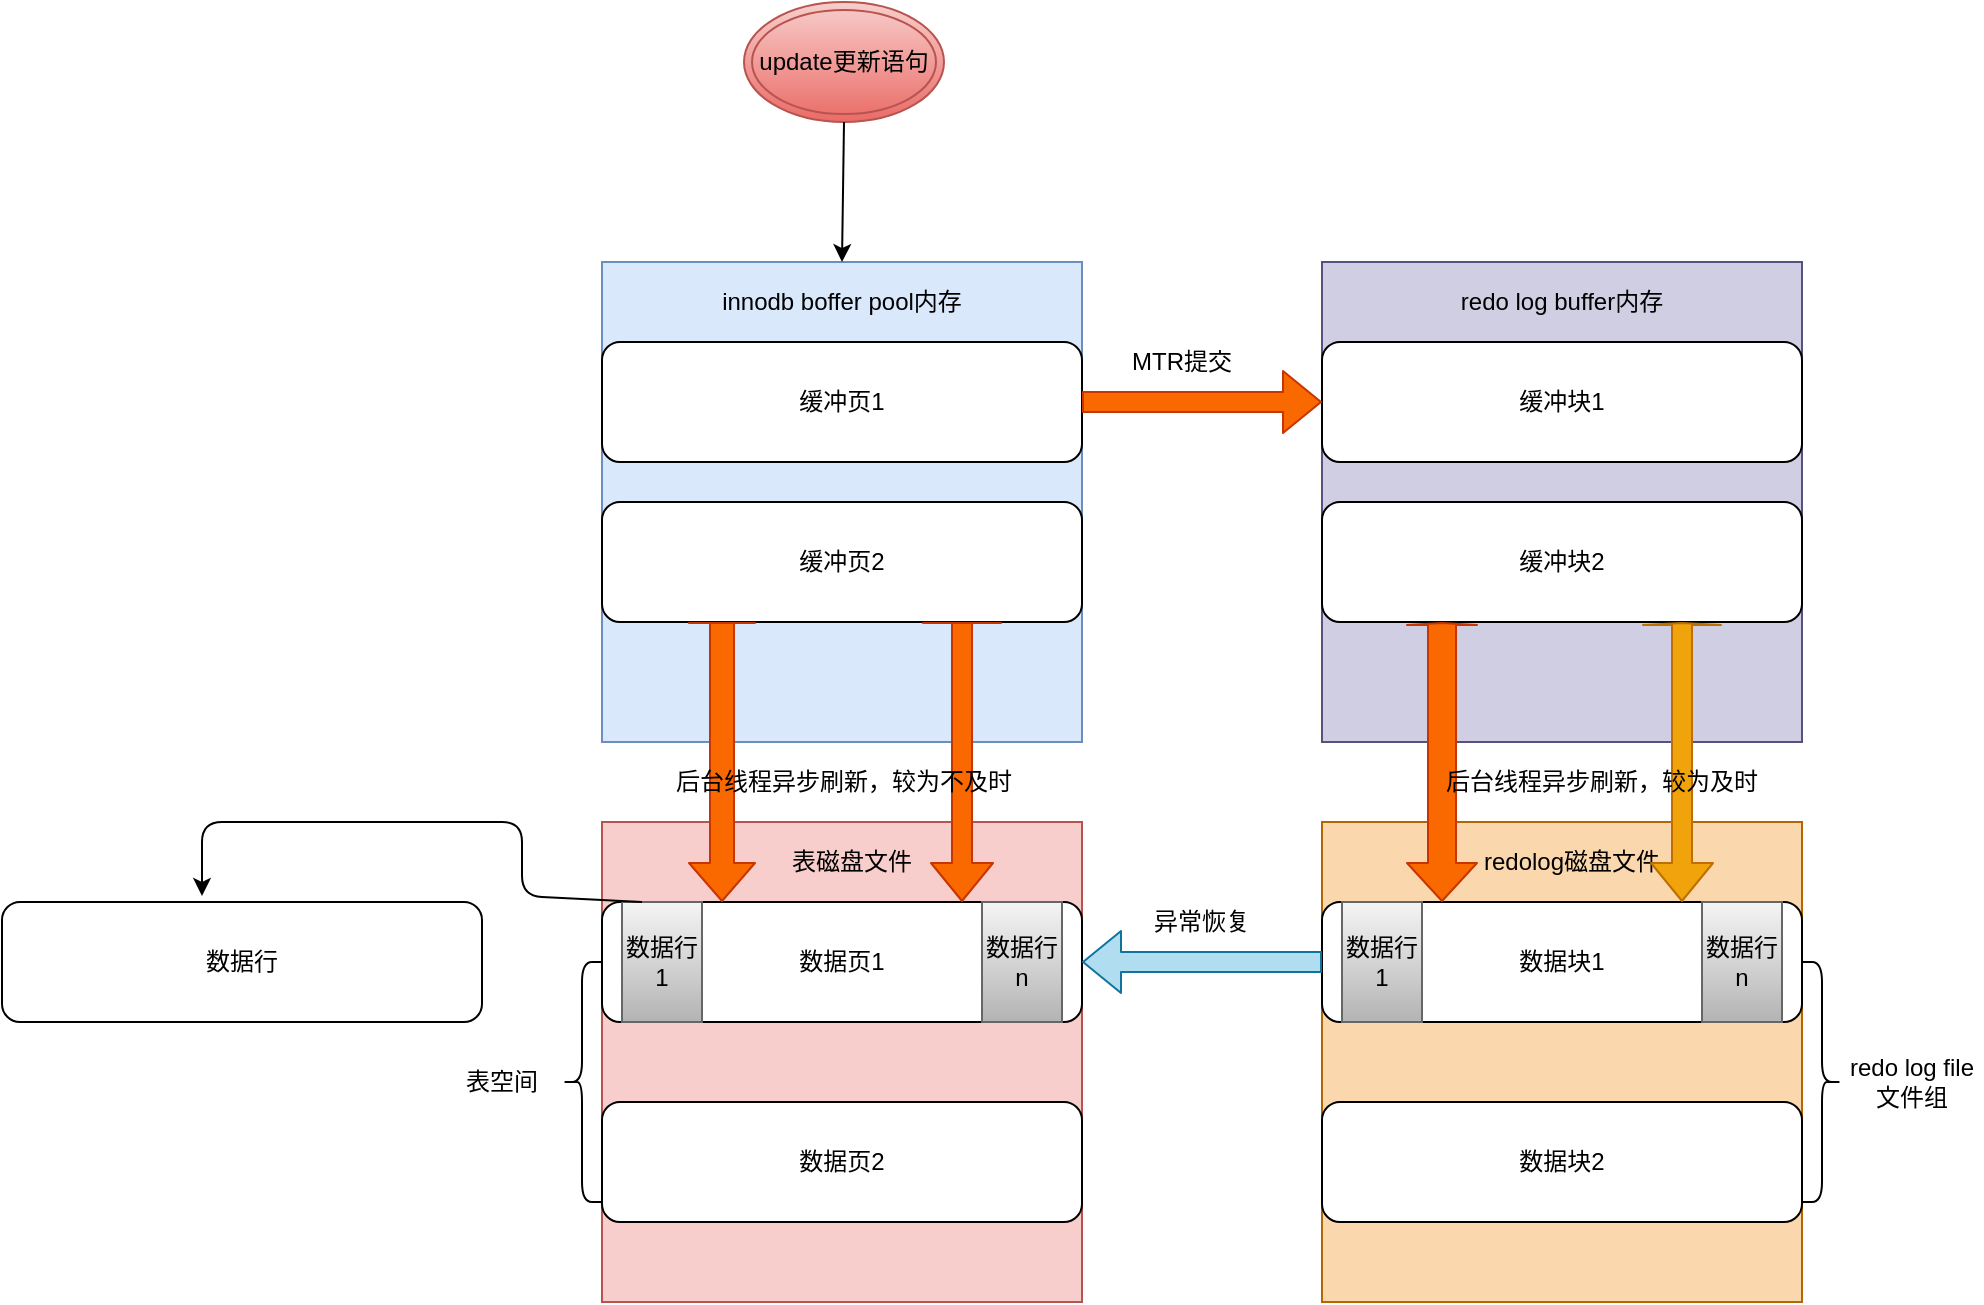 <mxfile version="14.8.6" type="github">
  <diagram id="1UGfSIZUDwF0RM6fDKGw" name="Page-1">
    <mxGraphModel dx="2249" dy="762" grid="1" gridSize="10" guides="1" tooltips="1" connect="1" arrows="1" fold="1" page="1" pageScale="1" pageWidth="827" pageHeight="1169" math="0" shadow="0">
      <root>
        <mxCell id="0" />
        <mxCell id="1" parent="0" />
        <mxCell id="xRVCFaqXsWq_xzEo-EkV-8" value="" style="rounded=0;whiteSpace=wrap;html=1;fillColor=#f8cecc;strokeColor=#b85450;" vertex="1" parent="1">
          <mxGeometry x="120" y="440" width="240" height="240" as="geometry" />
        </mxCell>
        <mxCell id="xRVCFaqXsWq_xzEo-EkV-2" value="update更新语句" style="ellipse;shape=doubleEllipse;whiteSpace=wrap;html=1;gradientColor=#ea6b66;fillColor=#f8cecc;strokeColor=#b85450;" vertex="1" parent="1">
          <mxGeometry x="191" y="30" width="100" height="60" as="geometry" />
        </mxCell>
        <mxCell id="xRVCFaqXsWq_xzEo-EkV-3" value="" style="rounded=0;whiteSpace=wrap;html=1;fillColor=#dae8fc;strokeColor=#6c8ebf;" vertex="1" parent="1">
          <mxGeometry x="120" y="160" width="240" height="240" as="geometry" />
        </mxCell>
        <mxCell id="xRVCFaqXsWq_xzEo-EkV-4" value="innodb boffer pool内存" style="text;html=1;strokeColor=none;fillColor=none;align=center;verticalAlign=middle;whiteSpace=wrap;rounded=0;" vertex="1" parent="1">
          <mxGeometry x="170" y="170" width="140" height="20" as="geometry" />
        </mxCell>
        <mxCell id="xRVCFaqXsWq_xzEo-EkV-5" value="数据行" style="rounded=1;whiteSpace=wrap;html=1;" vertex="1" parent="1">
          <mxGeometry x="-180" y="480" width="240" height="60" as="geometry" />
        </mxCell>
        <mxCell id="xRVCFaqXsWq_xzEo-EkV-6" value="数据页1" style="rounded=1;whiteSpace=wrap;html=1;" vertex="1" parent="1">
          <mxGeometry x="120" y="480" width="240" height="60" as="geometry" />
        </mxCell>
        <mxCell id="xRVCFaqXsWq_xzEo-EkV-9" value="表磁盘文件" style="text;html=1;strokeColor=none;fillColor=none;align=center;verticalAlign=middle;whiteSpace=wrap;rounded=0;" vertex="1" parent="1">
          <mxGeometry x="200" y="450" width="90" height="20" as="geometry" />
        </mxCell>
        <mxCell id="xRVCFaqXsWq_xzEo-EkV-10" value="缓冲页1" style="rounded=1;whiteSpace=wrap;html=1;" vertex="1" parent="1">
          <mxGeometry x="120" y="200" width="240" height="60" as="geometry" />
        </mxCell>
        <mxCell id="xRVCFaqXsWq_xzEo-EkV-11" value="数据行1" style="rounded=0;whiteSpace=wrap;html=1;gradientColor=#b3b3b3;fillColor=#f5f5f5;strokeColor=#666666;" vertex="1" parent="1">
          <mxGeometry x="130" y="480" width="40" height="60" as="geometry" />
        </mxCell>
        <mxCell id="xRVCFaqXsWq_xzEo-EkV-14" value="数据行n" style="rounded=0;whiteSpace=wrap;html=1;gradientColor=#b3b3b3;fillColor=#f5f5f5;strokeColor=#666666;" vertex="1" parent="1">
          <mxGeometry x="310" y="480" width="40" height="60" as="geometry" />
        </mxCell>
        <mxCell id="xRVCFaqXsWq_xzEo-EkV-15" value="" style="endArrow=classic;html=1;exitX=0.25;exitY=0;exitDx=0;exitDy=0;" edge="1" parent="1" source="xRVCFaqXsWq_xzEo-EkV-11">
          <mxGeometry width="50" height="50" relative="1" as="geometry">
            <mxPoint x="390" y="610" as="sourcePoint" />
            <mxPoint x="-80" y="477" as="targetPoint" />
            <Array as="points">
              <mxPoint x="80" y="477" />
              <mxPoint x="80" y="440" />
              <mxPoint x="30" y="440" />
              <mxPoint x="-80" y="440" />
            </Array>
          </mxGeometry>
        </mxCell>
        <mxCell id="xRVCFaqXsWq_xzEo-EkV-16" value="缓冲页2" style="rounded=1;whiteSpace=wrap;html=1;" vertex="1" parent="1">
          <mxGeometry x="120" y="280" width="240" height="60" as="geometry" />
        </mxCell>
        <mxCell id="xRVCFaqXsWq_xzEo-EkV-17" value="数据页2" style="rounded=1;whiteSpace=wrap;html=1;" vertex="1" parent="1">
          <mxGeometry x="120" y="580" width="240" height="60" as="geometry" />
        </mxCell>
        <mxCell id="xRVCFaqXsWq_xzEo-EkV-18" value="" style="shape=flexArrow;endArrow=classic;startArrow=classic;html=1;entryX=0.25;entryY=1;entryDx=0;entryDy=0;width=12;endSize=-0.33;fillColor=#fa6800;strokeColor=#C73500;" edge="1" parent="1" target="xRVCFaqXsWq_xzEo-EkV-16">
          <mxGeometry width="100" height="100" relative="1" as="geometry">
            <mxPoint x="180" y="480" as="sourcePoint" />
            <mxPoint x="600" y="410" as="targetPoint" />
          </mxGeometry>
        </mxCell>
        <mxCell id="xRVCFaqXsWq_xzEo-EkV-19" value="" style="shape=flexArrow;endArrow=classic;startArrow=classic;html=1;entryX=0.25;entryY=1;entryDx=0;entryDy=0;endWidth=28;endSize=-0.33;fillColor=#fa6800;strokeColor=#C73500;" edge="1" parent="1">
          <mxGeometry width="100" height="100" relative="1" as="geometry">
            <mxPoint x="300" y="480" as="sourcePoint" />
            <mxPoint x="300" y="340" as="targetPoint" />
          </mxGeometry>
        </mxCell>
        <mxCell id="xRVCFaqXsWq_xzEo-EkV-20" value="" style="shape=curlyBracket;whiteSpace=wrap;html=1;rounded=1;" vertex="1" parent="1">
          <mxGeometry x="100" y="510" width="20" height="120" as="geometry" />
        </mxCell>
        <mxCell id="xRVCFaqXsWq_xzEo-EkV-21" value="表空间" style="text;html=1;strokeColor=none;fillColor=none;align=center;verticalAlign=middle;whiteSpace=wrap;rounded=0;" vertex="1" parent="1">
          <mxGeometry x="50" y="560" width="40" height="20" as="geometry" />
        </mxCell>
        <mxCell id="xRVCFaqXsWq_xzEo-EkV-22" value="后台线程异步刷新，较为不及时" style="text;html=1;strokeColor=none;fillColor=none;align=center;verticalAlign=middle;whiteSpace=wrap;rounded=0;" vertex="1" parent="1">
          <mxGeometry x="151" y="410" width="180" height="20" as="geometry" />
        </mxCell>
        <mxCell id="xRVCFaqXsWq_xzEo-EkV-23" value="" style="rounded=0;whiteSpace=wrap;html=1;fillColor=#d0cee2;strokeColor=#56517e;" vertex="1" parent="1">
          <mxGeometry x="480" y="160" width="240" height="240" as="geometry" />
        </mxCell>
        <mxCell id="xRVCFaqXsWq_xzEo-EkV-24" value="redo log buffer内存" style="text;html=1;strokeColor=none;fillColor=none;align=center;verticalAlign=middle;whiteSpace=wrap;rounded=0;" vertex="1" parent="1">
          <mxGeometry x="530" y="170" width="140" height="20" as="geometry" />
        </mxCell>
        <mxCell id="xRVCFaqXsWq_xzEo-EkV-25" value="缓冲块1" style="rounded=1;whiteSpace=wrap;html=1;" vertex="1" parent="1">
          <mxGeometry x="480" y="200" width="240" height="60" as="geometry" />
        </mxCell>
        <mxCell id="xRVCFaqXsWq_xzEo-EkV-26" value="缓冲块2" style="rounded=1;whiteSpace=wrap;html=1;" vertex="1" parent="1">
          <mxGeometry x="480" y="280" width="240" height="60" as="geometry" />
        </mxCell>
        <mxCell id="xRVCFaqXsWq_xzEo-EkV-27" value="" style="rounded=0;whiteSpace=wrap;html=1;fillColor=#fad7ac;strokeColor=#b46504;" vertex="1" parent="1">
          <mxGeometry x="480" y="440" width="240" height="240" as="geometry" />
        </mxCell>
        <mxCell id="xRVCFaqXsWq_xzEo-EkV-28" value="数据块1" style="rounded=1;whiteSpace=wrap;html=1;" vertex="1" parent="1">
          <mxGeometry x="480" y="480" width="240" height="60" as="geometry" />
        </mxCell>
        <mxCell id="xRVCFaqXsWq_xzEo-EkV-29" value="redolog磁盘文件" style="text;html=1;strokeColor=none;fillColor=none;align=center;verticalAlign=middle;whiteSpace=wrap;rounded=0;" vertex="1" parent="1">
          <mxGeometry x="555" y="450" width="100" height="20" as="geometry" />
        </mxCell>
        <mxCell id="xRVCFaqXsWq_xzEo-EkV-30" value="数据行1" style="rounded=0;whiteSpace=wrap;html=1;gradientColor=#b3b3b3;fillColor=#f5f5f5;strokeColor=#666666;" vertex="1" parent="1">
          <mxGeometry x="490" y="480" width="40" height="60" as="geometry" />
        </mxCell>
        <mxCell id="xRVCFaqXsWq_xzEo-EkV-31" value="数据行n" style="rounded=0;whiteSpace=wrap;html=1;gradientColor=#b3b3b3;fillColor=#f5f5f5;strokeColor=#666666;" vertex="1" parent="1">
          <mxGeometry x="670" y="480" width="40" height="60" as="geometry" />
        </mxCell>
        <mxCell id="xRVCFaqXsWq_xzEo-EkV-32" value="数据块2" style="rounded=1;whiteSpace=wrap;html=1;" vertex="1" parent="1">
          <mxGeometry x="480" y="580" width="240" height="60" as="geometry" />
        </mxCell>
        <mxCell id="xRVCFaqXsWq_xzEo-EkV-33" value="" style="shape=flexArrow;endArrow=classic;startArrow=classic;html=1;entryX=0.25;entryY=1;entryDx=0;entryDy=0;width=14;endSize=0;fillColor=#fa6800;strokeColor=#C73500;" edge="1" parent="1">
          <mxGeometry width="100" height="100" relative="1" as="geometry">
            <mxPoint x="540" y="480" as="sourcePoint" />
            <mxPoint x="540" y="340" as="targetPoint" />
          </mxGeometry>
        </mxCell>
        <mxCell id="xRVCFaqXsWq_xzEo-EkV-34" value="" style="shape=flexArrow;endArrow=classic;startArrow=classic;html=1;entryX=0.25;entryY=1;entryDx=0;entryDy=0;endWidth=28;endSize=0;fillColor=#f0a30a;strokeColor=#BD7000;" edge="1" parent="1">
          <mxGeometry width="100" height="100" relative="1" as="geometry">
            <mxPoint x="660" y="480" as="sourcePoint" />
            <mxPoint x="660" y="340" as="targetPoint" />
          </mxGeometry>
        </mxCell>
        <mxCell id="xRVCFaqXsWq_xzEo-EkV-36" value="后台线程异步刷新，较为及时" style="text;html=1;strokeColor=none;fillColor=none;align=center;verticalAlign=middle;whiteSpace=wrap;rounded=0;" vertex="1" parent="1">
          <mxGeometry x="530" y="410" width="180" height="20" as="geometry" />
        </mxCell>
        <mxCell id="xRVCFaqXsWq_xzEo-EkV-37" value="" style="shape=curlyBracket;whiteSpace=wrap;html=1;rounded=1;flipH=1;" vertex="1" parent="1">
          <mxGeometry x="720" y="510" width="20" height="120" as="geometry" />
        </mxCell>
        <mxCell id="xRVCFaqXsWq_xzEo-EkV-38" value="redo log file文件组" style="text;html=1;strokeColor=none;fillColor=none;align=center;verticalAlign=middle;whiteSpace=wrap;rounded=0;" vertex="1" parent="1">
          <mxGeometry x="740" y="560" width="70" height="20" as="geometry" />
        </mxCell>
        <mxCell id="xRVCFaqXsWq_xzEo-EkV-40" value="" style="endArrow=classic;html=1;" edge="1" parent="1">
          <mxGeometry width="50" height="50" relative="1" as="geometry">
            <mxPoint x="241" y="90" as="sourcePoint" />
            <mxPoint x="240" y="160" as="targetPoint" />
          </mxGeometry>
        </mxCell>
        <mxCell id="xRVCFaqXsWq_xzEo-EkV-45" value="" style="shape=flexArrow;endArrow=classic;html=1;exitX=1;exitY=0.5;exitDx=0;exitDy=0;fillColor=#fa6800;strokeColor=#C73500;" edge="1" parent="1" source="xRVCFaqXsWq_xzEo-EkV-10">
          <mxGeometry width="50" height="50" relative="1" as="geometry">
            <mxPoint x="550" y="360" as="sourcePoint" />
            <mxPoint x="480" y="230" as="targetPoint" />
          </mxGeometry>
        </mxCell>
        <mxCell id="xRVCFaqXsWq_xzEo-EkV-51" value="" style="shape=flexArrow;endArrow=classic;html=1;exitX=0;exitY=0.5;exitDx=0;exitDy=0;fillColor=#b1ddf0;strokeColor=#10739e;" edge="1" parent="1" source="xRVCFaqXsWq_xzEo-EkV-28" target="xRVCFaqXsWq_xzEo-EkV-6">
          <mxGeometry width="50" height="50" relative="1" as="geometry">
            <mxPoint x="360" y="509" as="sourcePoint" />
            <mxPoint x="370" y="620" as="targetPoint" />
          </mxGeometry>
        </mxCell>
        <mxCell id="xRVCFaqXsWq_xzEo-EkV-52" value="异常恢复" style="text;html=1;strokeColor=none;fillColor=none;align=center;verticalAlign=middle;whiteSpace=wrap;rounded=0;" vertex="1" parent="1">
          <mxGeometry x="380" y="480" width="80" height="20" as="geometry" />
        </mxCell>
        <mxCell id="xRVCFaqXsWq_xzEo-EkV-53" value="MTR提交" style="text;html=1;strokeColor=none;fillColor=none;align=center;verticalAlign=middle;whiteSpace=wrap;rounded=0;" vertex="1" parent="1">
          <mxGeometry x="370" y="200" width="80" height="20" as="geometry" />
        </mxCell>
      </root>
    </mxGraphModel>
  </diagram>
</mxfile>
